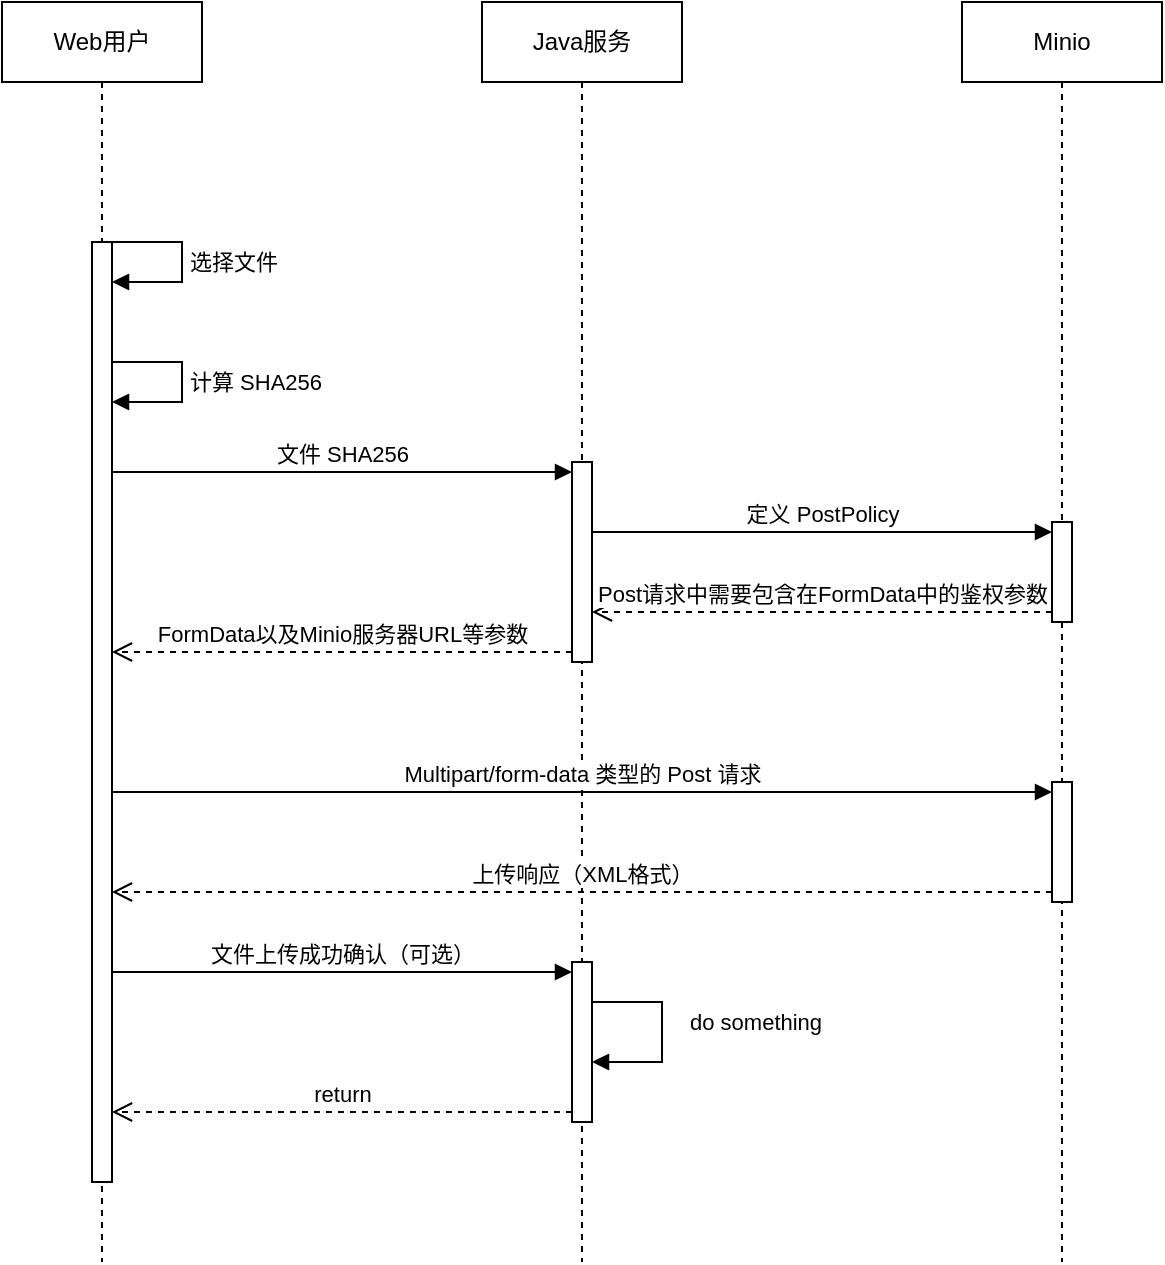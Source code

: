 <mxfile version="22.1.2" type="device">
  <diagram name="第 1 页" id="zJN9Uw18O5Tpzwllj_l9">
    <mxGraphModel dx="1343" dy="947" grid="1" gridSize="10" guides="1" tooltips="1" connect="1" arrows="1" fold="1" page="1" pageScale="1" pageWidth="827" pageHeight="1169" math="0" shadow="0">
      <root>
        <mxCell id="0" />
        <mxCell id="1" parent="0" />
        <mxCell id="p3W_tcbggSfsUMDai8Z4-1" value="Web用户" style="shape=umlLifeline;perimeter=lifelinePerimeter;whiteSpace=wrap;html=1;container=1;dropTarget=0;collapsible=0;recursiveResize=0;outlineConnect=0;portConstraint=eastwest;newEdgeStyle={&quot;curved&quot;:0,&quot;rounded&quot;:0};" vertex="1" parent="1">
          <mxGeometry x="40" y="240" width="100" height="630" as="geometry" />
        </mxCell>
        <mxCell id="p3W_tcbggSfsUMDai8Z4-5" value="" style="html=1;points=[[0,0,0,0,5],[0,1,0,0,-5],[1,0,0,0,5],[1,1,0,0,-5]];perimeter=orthogonalPerimeter;outlineConnect=0;targetShapes=umlLifeline;portConstraint=eastwest;newEdgeStyle={&quot;curved&quot;:0,&quot;rounded&quot;:0};" vertex="1" parent="p3W_tcbggSfsUMDai8Z4-1">
          <mxGeometry x="45" y="120" width="10" height="470" as="geometry" />
        </mxCell>
        <mxCell id="p3W_tcbggSfsUMDai8Z4-6" value="选择文件" style="html=1;align=left;spacingLeft=2;endArrow=block;rounded=0;edgeStyle=orthogonalEdgeStyle;curved=0;rounded=0;" edge="1" target="p3W_tcbggSfsUMDai8Z4-5" parent="p3W_tcbggSfsUMDai8Z4-1" source="p3W_tcbggSfsUMDai8Z4-5">
          <mxGeometry relative="1" as="geometry">
            <mxPoint x="95" y="130" as="sourcePoint" />
            <Array as="points">
              <mxPoint x="90" y="120" />
              <mxPoint x="90" y="140" />
            </Array>
          </mxGeometry>
        </mxCell>
        <mxCell id="p3W_tcbggSfsUMDai8Z4-10" value="计算 SHA256" style="html=1;align=left;spacingLeft=2;endArrow=block;rounded=0;edgeStyle=orthogonalEdgeStyle;curved=0;rounded=0;" edge="1" parent="p3W_tcbggSfsUMDai8Z4-1" source="p3W_tcbggSfsUMDai8Z4-5" target="p3W_tcbggSfsUMDai8Z4-5">
          <mxGeometry relative="1" as="geometry">
            <mxPoint x="65" y="180" as="sourcePoint" />
            <Array as="points">
              <mxPoint x="90" y="180" />
              <mxPoint x="90" y="200" />
            </Array>
            <mxPoint x="65" y="200" as="targetPoint" />
          </mxGeometry>
        </mxCell>
        <mxCell id="p3W_tcbggSfsUMDai8Z4-2" value="Java服务" style="shape=umlLifeline;perimeter=lifelinePerimeter;whiteSpace=wrap;html=1;container=1;dropTarget=0;collapsible=0;recursiveResize=0;outlineConnect=0;portConstraint=eastwest;newEdgeStyle={&quot;curved&quot;:0,&quot;rounded&quot;:0};" vertex="1" parent="1">
          <mxGeometry x="280" y="240" width="100" height="630" as="geometry" />
        </mxCell>
        <mxCell id="p3W_tcbggSfsUMDai8Z4-7" value="" style="html=1;points=[[0,0,0,0,5],[0,1,0,0,-5],[1,0,0,0,5],[1,1,0,0,-5]];perimeter=orthogonalPerimeter;outlineConnect=0;targetShapes=umlLifeline;portConstraint=eastwest;newEdgeStyle={&quot;curved&quot;:0,&quot;rounded&quot;:0};" vertex="1" parent="p3W_tcbggSfsUMDai8Z4-2">
          <mxGeometry x="45" y="230" width="10" height="100" as="geometry" />
        </mxCell>
        <mxCell id="p3W_tcbggSfsUMDai8Z4-18" value="" style="html=1;points=[[0,0,0,0,5],[0,1,0,0,-5],[1,0,0,0,5],[1,1,0,0,-5]];perimeter=orthogonalPerimeter;outlineConnect=0;targetShapes=umlLifeline;portConstraint=eastwest;newEdgeStyle={&quot;curved&quot;:0,&quot;rounded&quot;:0};" vertex="1" parent="p3W_tcbggSfsUMDai8Z4-2">
          <mxGeometry x="45" y="480" width="10" height="80" as="geometry" />
        </mxCell>
        <mxCell id="p3W_tcbggSfsUMDai8Z4-22" value="do something" style="html=1;align=left;spacingLeft=2;endArrow=block;rounded=0;edgeStyle=orthogonalEdgeStyle;curved=0;rounded=0;" edge="1" target="p3W_tcbggSfsUMDai8Z4-18" parent="p3W_tcbggSfsUMDai8Z4-2">
          <mxGeometry y="10" relative="1" as="geometry">
            <mxPoint x="55" y="490" as="sourcePoint" />
            <Array as="points">
              <mxPoint x="55" y="500" />
              <mxPoint x="90" y="500" />
              <mxPoint x="90" y="530" />
            </Array>
            <mxPoint x="55" y="510" as="targetPoint" />
            <mxPoint as="offset" />
          </mxGeometry>
        </mxCell>
        <mxCell id="p3W_tcbggSfsUMDai8Z4-3" value="Minio" style="shape=umlLifeline;perimeter=lifelinePerimeter;whiteSpace=wrap;html=1;container=1;dropTarget=0;collapsible=0;recursiveResize=0;outlineConnect=0;portConstraint=eastwest;newEdgeStyle={&quot;curved&quot;:0,&quot;rounded&quot;:0};" vertex="1" parent="1">
          <mxGeometry x="520" y="240" width="100" height="630" as="geometry" />
        </mxCell>
        <mxCell id="p3W_tcbggSfsUMDai8Z4-12" value="" style="html=1;points=[[0,0,0,0,5],[0,1,0,0,-5],[1,0,0,0,5],[1,1,0,0,-5]];perimeter=orthogonalPerimeter;outlineConnect=0;targetShapes=umlLifeline;portConstraint=eastwest;newEdgeStyle={&quot;curved&quot;:0,&quot;rounded&quot;:0};" vertex="1" parent="p3W_tcbggSfsUMDai8Z4-3">
          <mxGeometry x="45" y="260" width="10" height="50" as="geometry" />
        </mxCell>
        <mxCell id="p3W_tcbggSfsUMDai8Z4-15" value="" style="html=1;points=[[0,0,0,0,5],[0,1,0,0,-5],[1,0,0,0,5],[1,1,0,0,-5]];perimeter=orthogonalPerimeter;outlineConnect=0;targetShapes=umlLifeline;portConstraint=eastwest;newEdgeStyle={&quot;curved&quot;:0,&quot;rounded&quot;:0};" vertex="1" parent="p3W_tcbggSfsUMDai8Z4-3">
          <mxGeometry x="45" y="390" width="10" height="60" as="geometry" />
        </mxCell>
        <mxCell id="p3W_tcbggSfsUMDai8Z4-8" value="文件 SHA256" style="html=1;verticalAlign=bottom;endArrow=block;curved=0;rounded=0;entryX=0;entryY=0;entryDx=0;entryDy=5;" edge="1" target="p3W_tcbggSfsUMDai8Z4-7" parent="1" source="p3W_tcbggSfsUMDai8Z4-5">
          <mxGeometry relative="1" as="geometry">
            <mxPoint x="255" y="405" as="sourcePoint" />
          </mxGeometry>
        </mxCell>
        <mxCell id="p3W_tcbggSfsUMDai8Z4-9" value="FormData以及Minio服务器URL等参数" style="html=1;verticalAlign=bottom;endArrow=open;dashed=1;endSize=8;curved=0;rounded=0;exitX=0;exitY=1;exitDx=0;exitDy=-5;" edge="1" source="p3W_tcbggSfsUMDai8Z4-7" parent="1" target="p3W_tcbggSfsUMDai8Z4-5">
          <mxGeometry relative="1" as="geometry">
            <mxPoint x="255" y="475" as="targetPoint" />
          </mxGeometry>
        </mxCell>
        <mxCell id="p3W_tcbggSfsUMDai8Z4-13" value="定义 PostPolicy" style="html=1;verticalAlign=bottom;endArrow=block;curved=0;rounded=0;entryX=0;entryY=0;entryDx=0;entryDy=5;" edge="1" target="p3W_tcbggSfsUMDai8Z4-12" parent="1" source="p3W_tcbggSfsUMDai8Z4-7">
          <mxGeometry relative="1" as="geometry">
            <mxPoint x="495" y="505" as="sourcePoint" />
          </mxGeometry>
        </mxCell>
        <mxCell id="p3W_tcbggSfsUMDai8Z4-14" value="Post请求中需要包含在FormData中的鉴权参数" style="html=1;verticalAlign=bottom;endArrow=open;dashed=1;endSize=8;curved=0;rounded=0;exitX=0;exitY=1;exitDx=0;exitDy=-5;" edge="1" source="p3W_tcbggSfsUMDai8Z4-12" parent="1" target="p3W_tcbggSfsUMDai8Z4-7">
          <mxGeometry relative="1" as="geometry">
            <mxPoint x="495" y="575" as="targetPoint" />
          </mxGeometry>
        </mxCell>
        <mxCell id="p3W_tcbggSfsUMDai8Z4-16" value="Multipart/form-data 类型的 Post 请求" style="html=1;verticalAlign=bottom;endArrow=block;curved=0;rounded=0;entryX=0;entryY=0;entryDx=0;entryDy=5;" edge="1" target="p3W_tcbggSfsUMDai8Z4-15" parent="1" source="p3W_tcbggSfsUMDai8Z4-5">
          <mxGeometry relative="1" as="geometry">
            <mxPoint x="255" y="605" as="sourcePoint" />
          </mxGeometry>
        </mxCell>
        <mxCell id="p3W_tcbggSfsUMDai8Z4-17" value="上传响应（XML格式）" style="html=1;verticalAlign=bottom;endArrow=open;dashed=1;endSize=8;curved=0;rounded=0;exitX=0;exitY=1;exitDx=0;exitDy=-5;" edge="1" source="p3W_tcbggSfsUMDai8Z4-15" parent="1" target="p3W_tcbggSfsUMDai8Z4-5">
          <mxGeometry relative="1" as="geometry">
            <mxPoint x="255" y="675" as="targetPoint" />
          </mxGeometry>
        </mxCell>
        <mxCell id="p3W_tcbggSfsUMDai8Z4-19" value="文件上传成功确认（可选）" style="html=1;verticalAlign=bottom;endArrow=block;curved=0;rounded=0;entryX=0;entryY=0;entryDx=0;entryDy=5;" edge="1" target="p3W_tcbggSfsUMDai8Z4-18" parent="1" source="p3W_tcbggSfsUMDai8Z4-5">
          <mxGeometry relative="1" as="geometry">
            <mxPoint x="255" y="725" as="sourcePoint" />
          </mxGeometry>
        </mxCell>
        <mxCell id="p3W_tcbggSfsUMDai8Z4-20" value="return" style="html=1;verticalAlign=bottom;endArrow=open;dashed=1;endSize=8;curved=0;rounded=0;exitX=0;exitY=1;exitDx=0;exitDy=-5;" edge="1" source="p3W_tcbggSfsUMDai8Z4-18" parent="1" target="p3W_tcbggSfsUMDai8Z4-5">
          <mxGeometry relative="1" as="geometry">
            <mxPoint x="255" y="795" as="targetPoint" />
          </mxGeometry>
        </mxCell>
      </root>
    </mxGraphModel>
  </diagram>
</mxfile>
